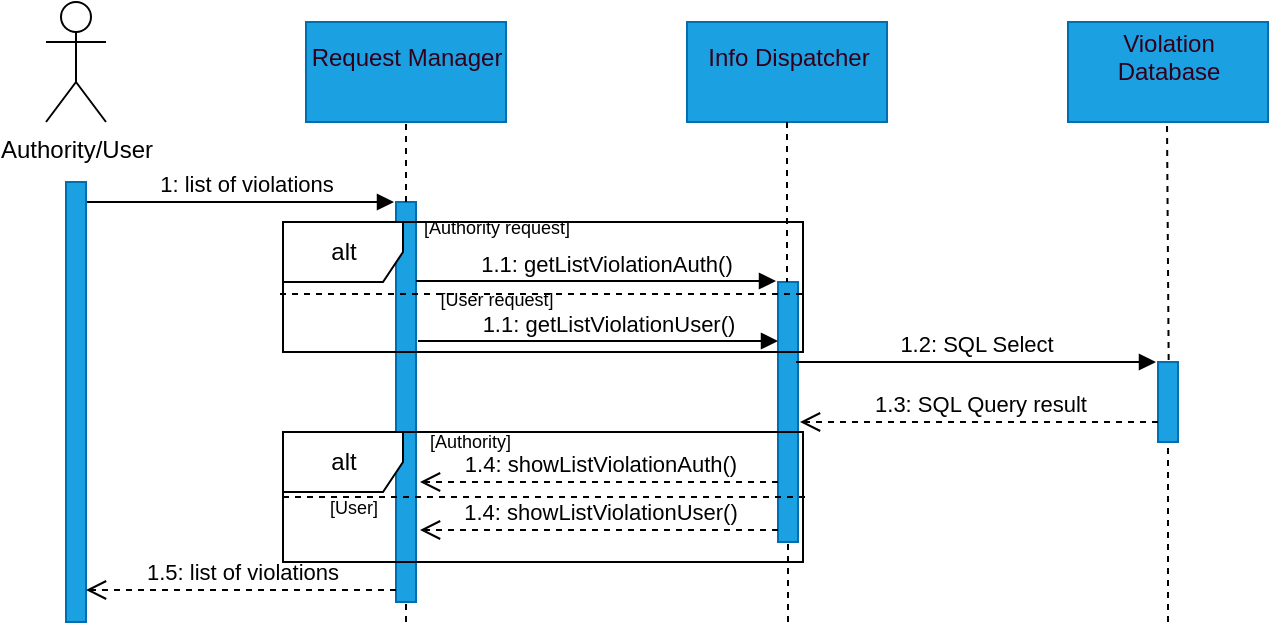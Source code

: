 <mxfile version="12.3.3" type="device" pages="1"><diagram id="rKkDSrBLfncaqNEui5Pw" name="Page-1"><mxGraphModel dx="918" dy="459" grid="1" gridSize="10" guides="1" tooltips="1" connect="1" arrows="1" fold="1" page="1" pageScale="1" pageWidth="850" pageHeight="1100" math="0" shadow="0"><root><mxCell id="0"/><mxCell id="1" parent="0"/><mxCell id="NCuNExbCwtKJjIklCfNB-1" value="Authority/User" style="shape=umlActor;verticalLabelPosition=bottom;labelBackgroundColor=#ffffff;verticalAlign=top;html=1;outlineConnect=0;" parent="1" vertex="1"><mxGeometry x="80" y="160" width="30" height="60" as="geometry"/></mxCell><mxCell id="NCuNExbCwtKJjIklCfNB-11" value="&lt;div&gt;&lt;font color=&quot;#33001A&quot;&gt;Info Dispatcher&lt;br&gt;&lt;/font&gt;&lt;/div&gt;&lt;div&gt;&lt;br&gt;&lt;/div&gt;" style="html=1;fillColor=#1ba1e2;strokeColor=#006EAF;fontColor=#ffffff;" parent="1" vertex="1"><mxGeometry x="400.5" y="170" width="100" height="50" as="geometry"/></mxCell><mxCell id="NCuNExbCwtKJjIklCfNB-14" value="" style="html=1;points=[];perimeter=orthogonalPerimeter;fillColor=#1ba1e2;strokeColor=#006EAF;fontColor=#ffffff;" parent="1" vertex="1"><mxGeometry x="255" y="260" width="10" height="200" as="geometry"/></mxCell><mxCell id="NCuNExbCwtKJjIklCfNB-16" value="" style="html=1;points=[];perimeter=orthogonalPerimeter;fillColor=#1ba1e2;strokeColor=#006EAF;fontColor=#ffffff;" parent="1" vertex="1"><mxGeometry x="446" y="300" width="10" height="130" as="geometry"/></mxCell><mxCell id="NCuNExbCwtKJjIklCfNB-18" value="&lt;div&gt;&lt;font color=&quot;#33001A&quot;&gt;Request Manager&lt;/font&gt;&lt;/div&gt;&lt;div&gt;&lt;br&gt;&lt;/div&gt;" style="html=1;fillColor=#1ba1e2;strokeColor=#006EAF;fontColor=#ffffff;" parent="1" vertex="1"><mxGeometry x="210" y="170" width="100" height="50" as="geometry"/></mxCell><mxCell id="NCuNExbCwtKJjIklCfNB-19" value="&lt;div&gt;&lt;font color=&quot;#33001A&quot;&gt;Violation&lt;/font&gt;&lt;/div&gt;&lt;div&gt;&lt;font color=&quot;#33001A&quot;&gt;Database&lt;/font&gt;&lt;/div&gt;&lt;div&gt;&lt;br&gt;&lt;/div&gt;" style="html=1;fillColor=#1ba1e2;strokeColor=#006EAF;fontColor=#ffffff;" parent="1" vertex="1"><mxGeometry x="591" y="170" width="100" height="50" as="geometry"/></mxCell><mxCell id="NCuNExbCwtKJjIklCfNB-20" value="" style="html=1;points=[];perimeter=orthogonalPerimeter;fillColor=#1ba1e2;strokeColor=#006EAF;fontColor=#ffffff;" parent="1" vertex="1"><mxGeometry x="636" y="340" width="10" height="40" as="geometry"/></mxCell><mxCell id="w1YCGEpkLO6neRUJzLaK-1" value="" style="endArrow=none;dashed=1;html=1;entryX=0.5;entryY=1;entryDx=0;entryDy=0;" parent="1" target="NCuNExbCwtKJjIklCfNB-18" edge="1"><mxGeometry width="50" height="50" relative="1" as="geometry"><mxPoint x="260" y="260" as="sourcePoint"/><mxPoint x="310" y="210" as="targetPoint"/></mxGeometry></mxCell><mxCell id="w1YCGEpkLO6neRUJzLaK-2" value="1: list of violations" style="html=1;verticalAlign=bottom;endArrow=block;" parent="1" edge="1"><mxGeometry x="0.039" width="80" relative="1" as="geometry"><mxPoint x="100" y="260" as="sourcePoint"/><mxPoint x="254" y="260" as="targetPoint"/><mxPoint as="offset"/></mxGeometry></mxCell><mxCell id="w1YCGEpkLO6neRUJzLaK-5" value="" style="endArrow=none;dashed=1;html=1;exitX=0.5;exitY=1;exitDx=0;exitDy=0;" parent="1" target="NCuNExbCwtKJjIklCfNB-16" edge="1" source="NCuNExbCwtKJjIklCfNB-11"><mxGeometry width="50" height="50" relative="1" as="geometry"><mxPoint x="460" y="260" as="sourcePoint"/><mxPoint x="455" y="300" as="targetPoint"/></mxGeometry></mxCell><mxCell id="w1YCGEpkLO6neRUJzLaK-6" value="1.2: SQL Select " style="html=1;verticalAlign=bottom;endArrow=block;" parent="1" edge="1"><mxGeometry width="80" relative="1" as="geometry"><mxPoint x="455" y="340" as="sourcePoint"/><mxPoint x="635" y="340" as="targetPoint"/></mxGeometry></mxCell><mxCell id="w1YCGEpkLO6neRUJzLaK-8" value="" style="endArrow=none;dashed=1;html=1;entryX=0.5;entryY=1;entryDx=0;entryDy=0;exitX=0.533;exitY=-0.025;exitDx=0;exitDy=0;exitPerimeter=0;" parent="1" edge="1" source="NCuNExbCwtKJjIklCfNB-20"><mxGeometry width="50" height="50" relative="1" as="geometry"><mxPoint x="641" y="300" as="sourcePoint"/><mxPoint x="640.5" y="220" as="targetPoint"/></mxGeometry></mxCell><mxCell id="w1YCGEpkLO6neRUJzLaK-11" value="" style="endArrow=none;dashed=1;html=1;" parent="1" edge="1"><mxGeometry width="50" height="50" relative="1" as="geometry"><mxPoint x="641" y="470" as="sourcePoint"/><mxPoint x="641" y="380" as="targetPoint"/></mxGeometry></mxCell><mxCell id="w1YCGEpkLO6neRUJzLaK-25" value="" style="html=1;points=[];perimeter=orthogonalPerimeter;fillColor=#1ba1e2;strokeColor=#006EAF;fontColor=#ffffff;" parent="1" vertex="1"><mxGeometry x="90" y="250" width="10" height="220" as="geometry"/></mxCell><mxCell id="TSAxp61gVC9d0xVrMYvS-3" value="1.3: SQL Query result " style="html=1;verticalAlign=bottom;endArrow=open;dashed=1;endSize=8;" edge="1" parent="1"><mxGeometry relative="1" as="geometry"><mxPoint x="636" y="370" as="sourcePoint"/><mxPoint x="457" y="370" as="targetPoint"/></mxGeometry></mxCell><mxCell id="TSAxp61gVC9d0xVrMYvS-6" value="" style="endArrow=none;dashed=1;html=1;" edge="1" parent="1"><mxGeometry width="50" height="50" relative="1" as="geometry"><mxPoint x="451" y="470" as="sourcePoint"/><mxPoint x="451" y="430" as="targetPoint"/></mxGeometry></mxCell><mxCell id="TSAxp61gVC9d0xVrMYvS-7" value="1.5: list of violations " style="html=1;verticalAlign=bottom;endArrow=open;dashed=1;endSize=8;" edge="1" parent="1"><mxGeometry relative="1" as="geometry"><mxPoint x="255" y="454" as="sourcePoint"/><mxPoint x="100" y="454" as="targetPoint"/></mxGeometry></mxCell><mxCell id="TSAxp61gVC9d0xVrMYvS-30" value="alt" style="shape=umlFrame;whiteSpace=wrap;html=1;" vertex="1" parent="1"><mxGeometry x="198.5" y="270" width="260" height="65" as="geometry"/></mxCell><mxCell id="TSAxp61gVC9d0xVrMYvS-31" value="" style="endArrow=none;dashed=1;html=1;" edge="1" parent="1"><mxGeometry width="50" height="50" relative="1" as="geometry"><mxPoint x="197" y="306" as="sourcePoint"/><mxPoint x="458.5" y="306" as="targetPoint"/><Array as="points"><mxPoint x="328" y="306"/></Array></mxGeometry></mxCell><mxCell id="TSAxp61gVC9d0xVrMYvS-32" value="&lt;font style=&quot;font-size: 11px&quot;&gt;1.1: getListViolation&lt;/font&gt;Auth()" style="html=1;verticalAlign=bottom;endArrow=block;" edge="1" parent="1"><mxGeometry x="0.056" width="80" relative="1" as="geometry"><mxPoint x="265" y="299.5" as="sourcePoint"/><mxPoint x="445" y="299.5" as="targetPoint"/><mxPoint as="offset"/></mxGeometry></mxCell><mxCell id="TSAxp61gVC9d0xVrMYvS-33" value="&lt;font style=&quot;font-size: 9px&quot;&gt;[Authority request]&lt;/font&gt;" style="text;html=1;align=center;verticalAlign=middle;resizable=0;points=[];;autosize=1;" vertex="1" parent="1"><mxGeometry x="260" y="262" width="90" height="20" as="geometry"/></mxCell><mxCell id="TSAxp61gVC9d0xVrMYvS-35" value="&lt;font style=&quot;font-size: 9px&quot;&gt;[User request]&lt;/font&gt;" style="text;html=1;align=center;verticalAlign=middle;resizable=0;points=[];;autosize=1;" vertex="1" parent="1"><mxGeometry x="270" y="298" width="70" height="20" as="geometry"/></mxCell><mxCell id="TSAxp61gVC9d0xVrMYvS-36" value="&lt;font style=&quot;font-size: 11px&quot;&gt;1.1: getListViolation&lt;/font&gt;User()" style="html=1;verticalAlign=bottom;endArrow=block;" edge="1" parent="1"><mxGeometry x="0.056" width="80" relative="1" as="geometry"><mxPoint x="266" y="329.5" as="sourcePoint"/><mxPoint x="446" y="329.5" as="targetPoint"/><mxPoint as="offset"/></mxGeometry></mxCell><mxCell id="TSAxp61gVC9d0xVrMYvS-37" value="alt" style="shape=umlFrame;whiteSpace=wrap;html=1;" vertex="1" parent="1"><mxGeometry x="198.5" y="375" width="260" height="65" as="geometry"/></mxCell><mxCell id="TSAxp61gVC9d0xVrMYvS-38" value="1.4: showListViolationAuth() " style="html=1;verticalAlign=bottom;endArrow=open;dashed=1;endSize=8;" edge="1" parent="1"><mxGeometry relative="1" as="geometry"><mxPoint x="446" y="400" as="sourcePoint"/><mxPoint x="267" y="400" as="targetPoint"/></mxGeometry></mxCell><mxCell id="TSAxp61gVC9d0xVrMYvS-39" value="" style="endArrow=none;dashed=1;html=1;" edge="1" parent="1"><mxGeometry width="50" height="50" relative="1" as="geometry"><mxPoint x="260" y="470" as="sourcePoint"/><mxPoint x="260" y="460" as="targetPoint"/></mxGeometry></mxCell><mxCell id="TSAxp61gVC9d0xVrMYvS-40" value="" style="endArrow=none;dashed=1;html=1;" edge="1" parent="1"><mxGeometry width="50" height="50" relative="1" as="geometry"><mxPoint x="198.5" y="407.5" as="sourcePoint"/><mxPoint x="460" y="407.5" as="targetPoint"/><Array as="points"><mxPoint x="329.5" y="407.5"/></Array></mxGeometry></mxCell><mxCell id="TSAxp61gVC9d0xVrMYvS-41" value="1.4: showListViolationUser() " style="html=1;verticalAlign=bottom;endArrow=open;dashed=1;endSize=8;" edge="1" parent="1"><mxGeometry relative="1" as="geometry"><mxPoint x="446" y="424" as="sourcePoint"/><mxPoint x="267" y="424" as="targetPoint"/></mxGeometry></mxCell><mxCell id="TSAxp61gVC9d0xVrMYvS-42" value="&lt;font style=&quot;font-size: 9px&quot;&gt;[Authority]&lt;/font&gt;" style="text;html=1;" vertex="1" parent="1"><mxGeometry x="270" y="365" width="50" height="20" as="geometry"/></mxCell><mxCell id="TSAxp61gVC9d0xVrMYvS-43" value="&lt;font style=&quot;font-size: 9px&quot;&gt;[User]&lt;/font&gt;" style="text;html=1;" vertex="1" parent="1"><mxGeometry x="220" y="397.5" width="40" height="20" as="geometry"/></mxCell></root></mxGraphModel></diagram></mxfile>